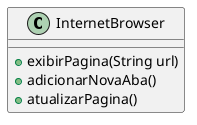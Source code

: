 @startuml
class InternetBrowser {
    +exibirPagina(String url)
    +adicionarNovaAba()
    +atualizarPagina()
}
@enduml